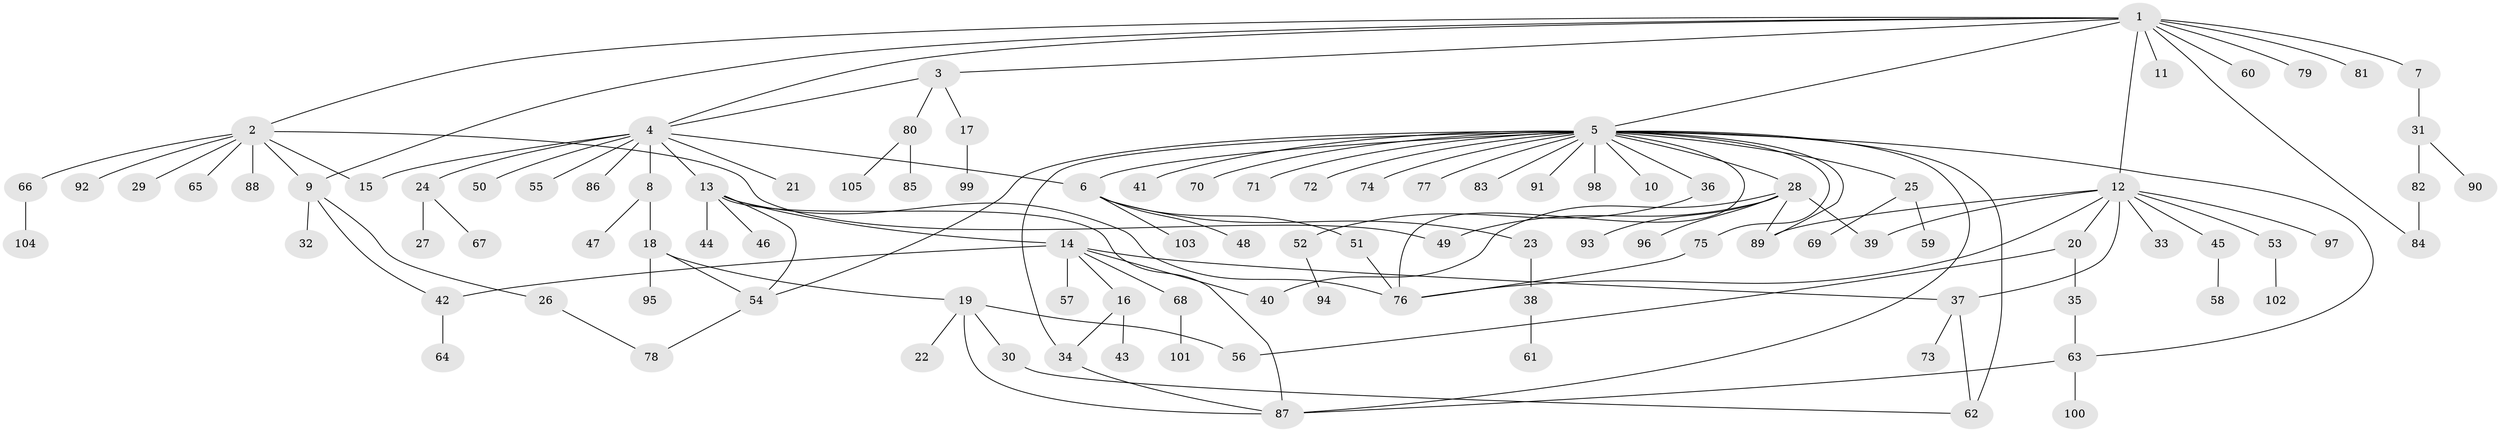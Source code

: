 // coarse degree distribution, {1: 0.8064516129032258, 2: 0.03225806451612903, 3: 0.06451612903225806, 13: 0.06451612903225806, 7: 0.03225806451612903}
// Generated by graph-tools (version 1.1) at 2025/50/03/04/25 21:50:39]
// undirected, 105 vertices, 132 edges
graph export_dot {
graph [start="1"]
  node [color=gray90,style=filled];
  1;
  2;
  3;
  4;
  5;
  6;
  7;
  8;
  9;
  10;
  11;
  12;
  13;
  14;
  15;
  16;
  17;
  18;
  19;
  20;
  21;
  22;
  23;
  24;
  25;
  26;
  27;
  28;
  29;
  30;
  31;
  32;
  33;
  34;
  35;
  36;
  37;
  38;
  39;
  40;
  41;
  42;
  43;
  44;
  45;
  46;
  47;
  48;
  49;
  50;
  51;
  52;
  53;
  54;
  55;
  56;
  57;
  58;
  59;
  60;
  61;
  62;
  63;
  64;
  65;
  66;
  67;
  68;
  69;
  70;
  71;
  72;
  73;
  74;
  75;
  76;
  77;
  78;
  79;
  80;
  81;
  82;
  83;
  84;
  85;
  86;
  87;
  88;
  89;
  90;
  91;
  92;
  93;
  94;
  95;
  96;
  97;
  98;
  99;
  100;
  101;
  102;
  103;
  104;
  105;
  1 -- 2;
  1 -- 3;
  1 -- 4;
  1 -- 5;
  1 -- 7;
  1 -- 9;
  1 -- 11;
  1 -- 12;
  1 -- 60;
  1 -- 79;
  1 -- 81;
  1 -- 84;
  2 -- 9;
  2 -- 15;
  2 -- 29;
  2 -- 49;
  2 -- 65;
  2 -- 66;
  2 -- 88;
  2 -- 92;
  3 -- 4;
  3 -- 17;
  3 -- 80;
  4 -- 6;
  4 -- 8;
  4 -- 13;
  4 -- 15;
  4 -- 21;
  4 -- 24;
  4 -- 50;
  4 -- 55;
  4 -- 86;
  5 -- 6;
  5 -- 10;
  5 -- 25;
  5 -- 28;
  5 -- 34;
  5 -- 36;
  5 -- 41;
  5 -- 54;
  5 -- 62;
  5 -- 63;
  5 -- 70;
  5 -- 71;
  5 -- 72;
  5 -- 74;
  5 -- 75;
  5 -- 76;
  5 -- 77;
  5 -- 83;
  5 -- 87;
  5 -- 89;
  5 -- 91;
  5 -- 98;
  6 -- 23;
  6 -- 48;
  6 -- 51;
  6 -- 103;
  7 -- 31;
  8 -- 18;
  8 -- 47;
  9 -- 26;
  9 -- 32;
  9 -- 42;
  12 -- 20;
  12 -- 33;
  12 -- 37;
  12 -- 39;
  12 -- 45;
  12 -- 53;
  12 -- 76;
  12 -- 89;
  12 -- 97;
  13 -- 14;
  13 -- 44;
  13 -- 46;
  13 -- 54;
  13 -- 76;
  13 -- 87;
  14 -- 16;
  14 -- 37;
  14 -- 40;
  14 -- 42;
  14 -- 57;
  14 -- 68;
  16 -- 34;
  16 -- 43;
  17 -- 99;
  18 -- 19;
  18 -- 54;
  18 -- 95;
  19 -- 22;
  19 -- 30;
  19 -- 56;
  19 -- 87;
  20 -- 35;
  20 -- 56;
  23 -- 38;
  24 -- 27;
  24 -- 67;
  25 -- 59;
  25 -- 69;
  26 -- 78;
  28 -- 39;
  28 -- 40;
  28 -- 49;
  28 -- 89;
  28 -- 93;
  28 -- 96;
  30 -- 62;
  31 -- 82;
  31 -- 90;
  34 -- 87;
  35 -- 63;
  36 -- 52;
  37 -- 62;
  37 -- 73;
  38 -- 61;
  42 -- 64;
  45 -- 58;
  51 -- 76;
  52 -- 94;
  53 -- 102;
  54 -- 78;
  63 -- 87;
  63 -- 100;
  66 -- 104;
  68 -- 101;
  75 -- 76;
  80 -- 85;
  80 -- 105;
  82 -- 84;
}
